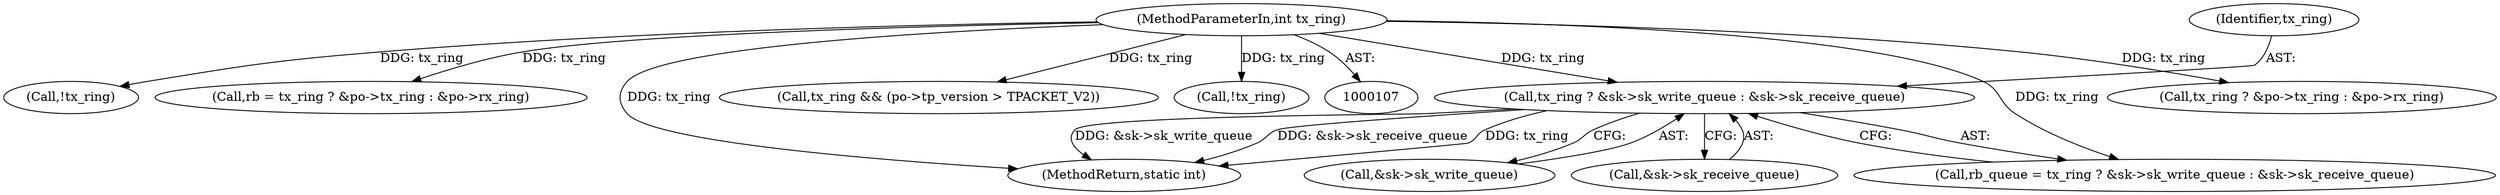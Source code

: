 digraph "0_linux_84ac7260236a49c79eede91617700174c2c19b0c@API" {
"1000173" [label="(Call,tx_ring ? &sk->sk_write_queue : &sk->sk_receive_queue)"];
"1000111" [label="(MethodParameterIn,int tx_ring)"];
"1000161" [label="(Call,tx_ring ? &po->tx_ring : &po->rx_ring)"];
"1000587" [label="(MethodReturn,static int)"];
"1000569" [label="(Call,!tx_ring)"];
"1000111" [label="(MethodParameterIn,int tx_ring)"];
"1000159" [label="(Call,rb = tx_ring ? &po->tx_ring : &po->rx_ring)"];
"1000175" [label="(Call,&sk->sk_write_queue)"];
"1000171" [label="(Call,rb_queue = tx_ring ? &sk->sk_write_queue : &sk->sk_receive_queue)"];
"1000174" [label="(Identifier,tx_ring)"];
"1000148" [label="(Call,tx_ring && (po->tp_version > TPACKET_V2))"];
"1000173" [label="(Call,tx_ring ? &sk->sk_write_queue : &sk->sk_receive_queue)"];
"1000371" [label="(Call,!tx_ring)"];
"1000179" [label="(Call,&sk->sk_receive_queue)"];
"1000173" -> "1000171"  [label="AST: "];
"1000173" -> "1000175"  [label="CFG: "];
"1000173" -> "1000179"  [label="CFG: "];
"1000174" -> "1000173"  [label="AST: "];
"1000175" -> "1000173"  [label="AST: "];
"1000179" -> "1000173"  [label="AST: "];
"1000171" -> "1000173"  [label="CFG: "];
"1000173" -> "1000587"  [label="DDG: &sk->sk_receive_queue"];
"1000173" -> "1000587"  [label="DDG: tx_ring"];
"1000173" -> "1000587"  [label="DDG: &sk->sk_write_queue"];
"1000111" -> "1000173"  [label="DDG: tx_ring"];
"1000111" -> "1000107"  [label="AST: "];
"1000111" -> "1000587"  [label="DDG: tx_ring"];
"1000111" -> "1000148"  [label="DDG: tx_ring"];
"1000111" -> "1000159"  [label="DDG: tx_ring"];
"1000111" -> "1000161"  [label="DDG: tx_ring"];
"1000111" -> "1000171"  [label="DDG: tx_ring"];
"1000111" -> "1000371"  [label="DDG: tx_ring"];
"1000111" -> "1000569"  [label="DDG: tx_ring"];
}
